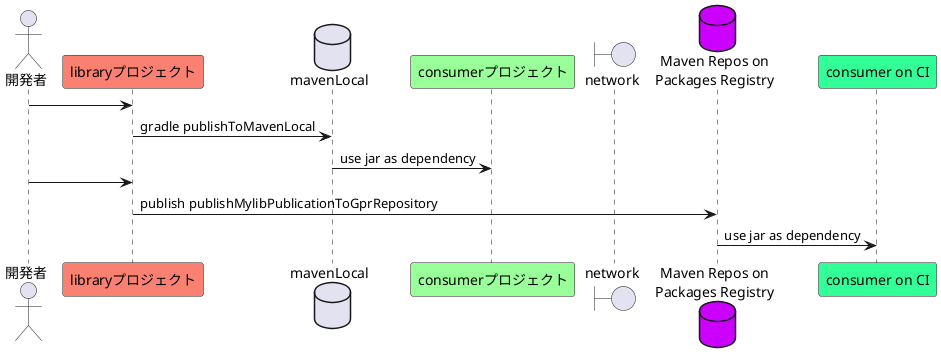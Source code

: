 @startuml diagram3
actor       dev    as "開発者"
participant prj1lc as "libraryプロジェクト" #Salmon
database    mvr1lc as "mavenLocal"
participant prj2lc as "consumerプロジェクト" #99FF99
boundary    network
database    mvr2pr as "Maven Repos on\nPackages Registry" #CC00FF
participant prj2ci as "consumer on CI" #33FF99
dev    -> prj1lc
prj1lc -> mvr1lc: gradle publishToMavenLocal
mvr1lc -> prj2lc: use jar as dependency
dev    -> prj1lc
prj1lc -> mvr2pr: publish publishMylibPublicationToGprRepository
mvr2pr -> prj2ci: use jar as dependency
@enduml
